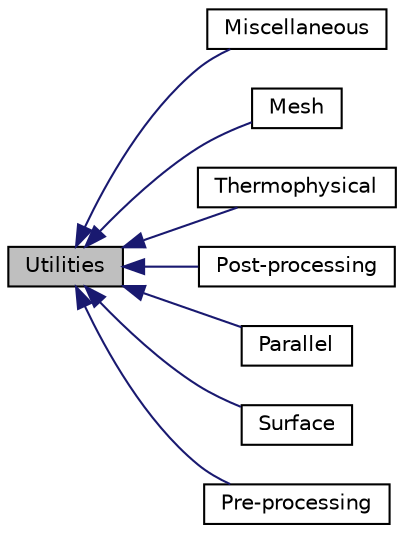 digraph "Utilities"
{
  bgcolor="transparent";
  edge [fontname="Helvetica",fontsize="10",labelfontname="Helvetica",labelfontsize="10"];
  node [fontname="Helvetica",fontsize="10",shape=record];
  rankdir=LR;
  Node7 [label="Miscellaneous",height=0.2,width=0.4,color="black",URL="$group__grpMiscUtilities.html"];
  Node1 [label="Mesh",height=0.2,width=0.4,color="black",URL="$group__grpMeshUtilities.html"];
  Node6 [label="Thermophysical",height=0.2,width=0.4,color="black",URL="$group__grpThermophysicalUtilities.html"];
  Node3 [label="Post-processing",height=0.2,width=0.4,color="black",URL="$group__grpPostProcessingUtilities.html"];
  Node4 [label="Parallel",height=0.2,width=0.4,color="black",URL="$group__grpParallelUtilities.html"];
  Node5 [label="Surface",height=0.2,width=0.4,color="black",URL="$group__grpSurfaceUtilities.html"];
  Node0 [label="Utilities",height=0.2,width=0.4,color="black", fillcolor="grey75", style="filled" fontcolor="black"];
  Node2 [label="Pre-processing",height=0.2,width=0.4,color="black",URL="$group__grpPreProcessingUtilities.html"];
  Node0->Node1 [shape=plaintext, color="midnightblue", dir="back", style="solid"];
  Node0->Node2 [shape=plaintext, color="midnightblue", dir="back", style="solid"];
  Node0->Node3 [shape=plaintext, color="midnightblue", dir="back", style="solid"];
  Node0->Node4 [shape=plaintext, color="midnightblue", dir="back", style="solid"];
  Node0->Node5 [shape=plaintext, color="midnightblue", dir="back", style="solid"];
  Node0->Node6 [shape=plaintext, color="midnightblue", dir="back", style="solid"];
  Node0->Node7 [shape=plaintext, color="midnightblue", dir="back", style="solid"];
}
